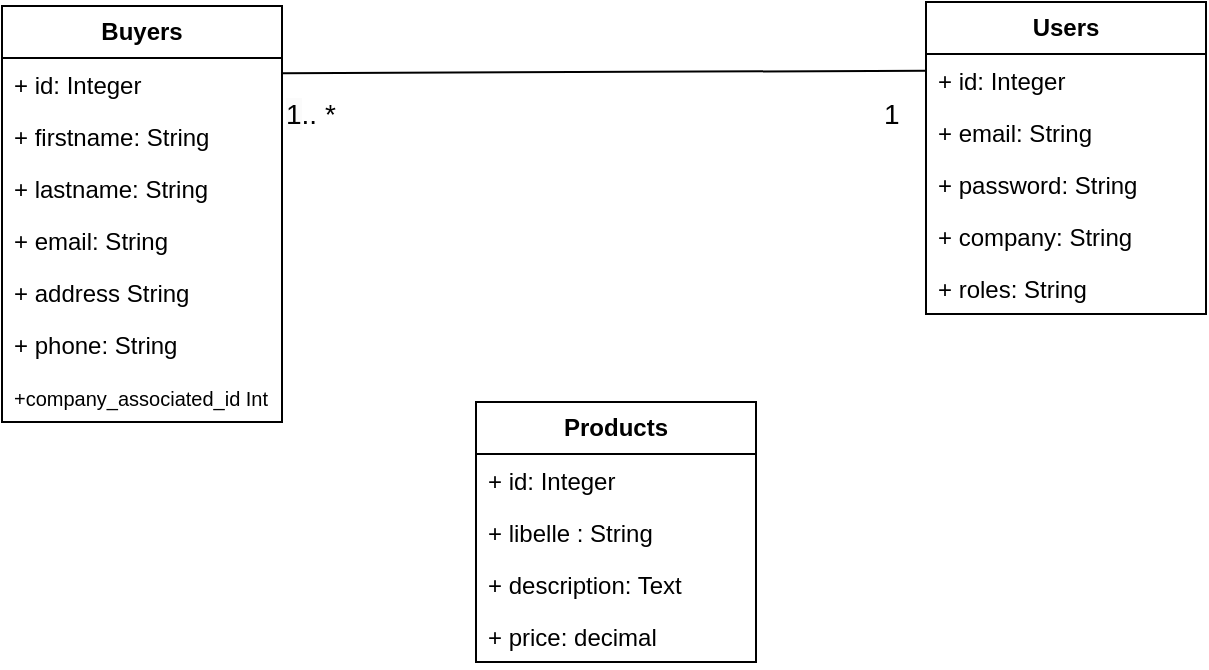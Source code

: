 <mxfile version="23.1.5" type="device">
  <diagram id="URSynZepVW6FyH8ME14U" name="Diagramme_de_classe">
    <mxGraphModel dx="655" dy="-348" grid="1" gridSize="10" guides="1" tooltips="1" connect="1" arrows="1" fold="1" page="1" pageScale="1" pageWidth="827" pageHeight="1169" math="0" shadow="0">
      <root>
        <mxCell id="0" />
        <mxCell id="1" parent="0" />
        <mxCell id="8rThmi0eeLk3g6y6085f-12" value="&lt;b&gt;Buyers&lt;/b&gt;" style="swimlane;fontStyle=0;childLayout=stackLayout;horizontal=1;startSize=26;fillColor=none;horizontalStack=0;resizeParent=1;resizeParentMax=0;resizeLast=0;collapsible=1;marginBottom=0;whiteSpace=wrap;html=1;" parent="1" vertex="1">
          <mxGeometry x="1193" y="1482" width="140" height="208" as="geometry" />
        </mxCell>
        <mxCell id="8rThmi0eeLk3g6y6085f-13" value="+ id: Integer" style="text;strokeColor=none;fillColor=none;align=left;verticalAlign=top;spacingLeft=4;spacingRight=4;overflow=hidden;rotatable=0;points=[[0,0.5],[1,0.5]];portConstraint=eastwest;whiteSpace=wrap;html=1;" parent="8rThmi0eeLk3g6y6085f-12" vertex="1">
          <mxGeometry y="26" width="140" height="26" as="geometry" />
        </mxCell>
        <mxCell id="8rThmi0eeLk3g6y6085f-14" value="+ firstname: String" style="text;strokeColor=none;fillColor=none;align=left;verticalAlign=top;spacingLeft=4;spacingRight=4;overflow=hidden;rotatable=0;points=[[0,0.5],[1,0.5]];portConstraint=eastwest;whiteSpace=wrap;html=1;" parent="8rThmi0eeLk3g6y6085f-12" vertex="1">
          <mxGeometry y="52" width="140" height="26" as="geometry" />
        </mxCell>
        <mxCell id="8rThmi0eeLk3g6y6085f-15" value="+ lastname: String" style="text;strokeColor=none;fillColor=none;align=left;verticalAlign=top;spacingLeft=4;spacingRight=4;overflow=hidden;rotatable=0;points=[[0,0.5],[1,0.5]];portConstraint=eastwest;whiteSpace=wrap;html=1;" parent="8rThmi0eeLk3g6y6085f-12" vertex="1">
          <mxGeometry y="78" width="140" height="26" as="geometry" />
        </mxCell>
        <mxCell id="8rThmi0eeLk3g6y6085f-17" value="+ email: String" style="text;strokeColor=none;fillColor=none;align=left;verticalAlign=top;spacingLeft=4;spacingRight=4;overflow=hidden;rotatable=0;points=[[0,0.5],[1,0.5]];portConstraint=eastwest;whiteSpace=wrap;html=1;" parent="8rThmi0eeLk3g6y6085f-12" vertex="1">
          <mxGeometry y="104" width="140" height="26" as="geometry" />
        </mxCell>
        <mxCell id="8rThmi0eeLk3g6y6085f-20" value="+ address String" style="text;strokeColor=none;fillColor=none;align=left;verticalAlign=top;spacingLeft=4;spacingRight=4;overflow=hidden;rotatable=0;points=[[0,0.5],[1,0.5]];portConstraint=eastwest;whiteSpace=wrap;html=1;" parent="8rThmi0eeLk3g6y6085f-12" vertex="1">
          <mxGeometry y="130" width="140" height="26" as="geometry" />
        </mxCell>
        <mxCell id="mcOFSTHc9VfAg2iL8sMB-2" value="+ phone: String" style="text;strokeColor=none;fillColor=none;align=left;verticalAlign=top;spacingLeft=4;spacingRight=4;overflow=hidden;rotatable=0;points=[[0,0.5],[1,0.5]];portConstraint=eastwest;whiteSpace=wrap;html=1;" vertex="1" parent="8rThmi0eeLk3g6y6085f-12">
          <mxGeometry y="156" width="140" height="26" as="geometry" />
        </mxCell>
        <mxCell id="Rk4xCDezYJHXoHF4e6LT-1" value="&lt;div&gt;&lt;font style=&quot;font-size: 10px;&quot;&gt;+company_associated_id Int&lt;/font&gt;&lt;/div&gt;" style="text;strokeColor=none;fillColor=none;align=left;verticalAlign=top;spacingLeft=4;spacingRight=4;overflow=hidden;rotatable=0;points=[[0,0.5],[1,0.5]];portConstraint=eastwest;whiteSpace=wrap;html=1;" parent="8rThmi0eeLk3g6y6085f-12" vertex="1">
          <mxGeometry y="182" width="140" height="26" as="geometry" />
        </mxCell>
        <mxCell id="8rThmi0eeLk3g6y6085f-30" value="&lt;b&gt;Products&lt;/b&gt;" style="swimlane;fontStyle=0;childLayout=stackLayout;horizontal=1;startSize=26;fillColor=none;horizontalStack=0;resizeParent=1;resizeParentMax=0;resizeLast=0;collapsible=1;marginBottom=0;whiteSpace=wrap;html=1;" parent="1" vertex="1">
          <mxGeometry x="1430" y="1680" width="140" height="130" as="geometry" />
        </mxCell>
        <mxCell id="8rThmi0eeLk3g6y6085f-31" value="+ id: Integer" style="text;strokeColor=none;fillColor=none;align=left;verticalAlign=top;spacingLeft=4;spacingRight=4;overflow=hidden;rotatable=0;points=[[0,0.5],[1,0.5]];portConstraint=eastwest;whiteSpace=wrap;html=1;" parent="8rThmi0eeLk3g6y6085f-30" vertex="1">
          <mxGeometry y="26" width="140" height="26" as="geometry" />
        </mxCell>
        <mxCell id="8rThmi0eeLk3g6y6085f-33" value="+ libelle : String" style="text;strokeColor=none;fillColor=none;align=left;verticalAlign=top;spacingLeft=4;spacingRight=4;overflow=hidden;rotatable=0;points=[[0,0.5],[1,0.5]];portConstraint=eastwest;whiteSpace=wrap;html=1;" parent="8rThmi0eeLk3g6y6085f-30" vertex="1">
          <mxGeometry y="52" width="140" height="26" as="geometry" />
        </mxCell>
        <mxCell id="8rThmi0eeLk3g6y6085f-34" value="&lt;font style=&quot;font-size: 12px;&quot;&gt;+ description: Text&lt;/font&gt;" style="text;strokeColor=none;fillColor=none;align=left;verticalAlign=top;spacingLeft=4;spacingRight=4;overflow=hidden;rotatable=0;points=[[0,0.5],[1,0.5]];portConstraint=eastwest;whiteSpace=wrap;html=1;" parent="8rThmi0eeLk3g6y6085f-30" vertex="1">
          <mxGeometry y="78" width="140" height="26" as="geometry" />
        </mxCell>
        <mxCell id="8rThmi0eeLk3g6y6085f-35" value="&lt;font style=&quot;font-size: 12px;&quot;&gt;+ price: decimal&lt;br&gt;&lt;/font&gt;" style="text;strokeColor=none;fillColor=none;align=left;verticalAlign=top;spacingLeft=4;spacingRight=4;overflow=hidden;rotatable=0;points=[[0,0.5],[1,0.5]];portConstraint=eastwest;whiteSpace=wrap;html=1;" parent="8rThmi0eeLk3g6y6085f-30" vertex="1">
          <mxGeometry y="104" width="140" height="26" as="geometry" />
        </mxCell>
        <mxCell id="8rThmi0eeLk3g6y6085f-41" value="&lt;b&gt;Users&lt;/b&gt;" style="swimlane;fontStyle=0;childLayout=stackLayout;horizontal=1;startSize=26;fillColor=none;horizontalStack=0;resizeParent=1;resizeParentMax=0;resizeLast=0;collapsible=1;marginBottom=0;whiteSpace=wrap;html=1;" parent="1" vertex="1">
          <mxGeometry x="1655" y="1480" width="140" height="156" as="geometry" />
        </mxCell>
        <mxCell id="8rThmi0eeLk3g6y6085f-42" value="+ id: Integer" style="text;strokeColor=none;fillColor=none;align=left;verticalAlign=top;spacingLeft=4;spacingRight=4;overflow=hidden;rotatable=0;points=[[0,0.5],[1,0.5]];portConstraint=eastwest;whiteSpace=wrap;html=1;" parent="8rThmi0eeLk3g6y6085f-41" vertex="1">
          <mxGeometry y="26" width="140" height="26" as="geometry" />
        </mxCell>
        <mxCell id="8rThmi0eeLk3g6y6085f-43" value="&lt;font style=&quot;font-size: 12px;&quot;&gt;+ email: String&lt;/font&gt;" style="text;strokeColor=none;fillColor=none;align=left;verticalAlign=top;spacingLeft=4;spacingRight=4;overflow=hidden;rotatable=0;points=[[0,0.5],[1,0.5]];portConstraint=eastwest;whiteSpace=wrap;html=1;" parent="8rThmi0eeLk3g6y6085f-41" vertex="1">
          <mxGeometry y="52" width="140" height="26" as="geometry" />
        </mxCell>
        <mxCell id="8rThmi0eeLk3g6y6085f-44" value="&lt;font style=&quot;font-size: 12px;&quot;&gt;+ password: String&lt;/font&gt;" style="text;strokeColor=none;fillColor=none;align=left;verticalAlign=top;spacingLeft=4;spacingRight=4;overflow=hidden;rotatable=0;points=[[0,0.5],[1,0.5]];portConstraint=eastwest;whiteSpace=wrap;html=1;" parent="8rThmi0eeLk3g6y6085f-41" vertex="1">
          <mxGeometry y="78" width="140" height="26" as="geometry" />
        </mxCell>
        <mxCell id="8rThmi0eeLk3g6y6085f-45" value="&lt;font style=&quot;font-size: 12px;&quot;&gt;+ company: String&lt;/font&gt;" style="text;strokeColor=none;fillColor=none;align=left;verticalAlign=top;spacingLeft=4;spacingRight=4;overflow=hidden;rotatable=0;points=[[0,0.5],[1,0.5]];portConstraint=eastwest;whiteSpace=wrap;html=1;" parent="8rThmi0eeLk3g6y6085f-41" vertex="1">
          <mxGeometry y="104" width="140" height="26" as="geometry" />
        </mxCell>
        <mxCell id="mcOFSTHc9VfAg2iL8sMB-1" value="&lt;font style=&quot;font-size: 12px;&quot;&gt;+ roles: String&lt;/font&gt;" style="text;strokeColor=none;fillColor=none;align=left;verticalAlign=top;spacingLeft=4;spacingRight=4;overflow=hidden;rotatable=0;points=[[0,0.5],[1,0.5]];portConstraint=eastwest;whiteSpace=wrap;html=1;" vertex="1" parent="8rThmi0eeLk3g6y6085f-41">
          <mxGeometry y="130" width="140" height="26" as="geometry" />
        </mxCell>
        <mxCell id="Rk4xCDezYJHXoHF4e6LT-2" value="" style="endArrow=none;html=1;rounded=0;entryX=0.003;entryY=0.322;entryDx=0;entryDy=0;entryPerimeter=0;exitX=1.001;exitY=0.293;exitDx=0;exitDy=0;exitPerimeter=0;" parent="1" source="8rThmi0eeLk3g6y6085f-13" target="8rThmi0eeLk3g6y6085f-42" edge="1">
          <mxGeometry relative="1" as="geometry">
            <mxPoint x="1240" y="1715" as="sourcePoint" />
            <mxPoint x="1357" y="1520" as="targetPoint" />
          </mxGeometry>
        </mxCell>
        <mxCell id="Rk4xCDezYJHXoHF4e6LT-3" value="" style="resizable=0;html=1;whiteSpace=wrap;align=right;verticalAlign=bottom;" parent="Rk4xCDezYJHXoHF4e6LT-2" connectable="0" vertex="1">
          <mxGeometry x="1" relative="1" as="geometry" />
        </mxCell>
        <mxCell id="Rk4xCDezYJHXoHF4e6LT-4" value="&lt;font style=&quot;font-size: 14px;&quot;&gt;&lt;span style=&quot;color: rgb(0, 0, 0); font-family: Helvetica; font-style: normal; font-variant-ligatures: normal; font-variant-caps: normal; font-weight: 400; letter-spacing: normal; text-align: right; text-indent: 0px; text-transform: none; word-spacing: 0px; -webkit-text-stroke-width: 0px; background-color: rgb(251, 251, 251); text-decoration-thickness: initial; text-decoration-style: initial; text-decoration-color: initial; float: none; display: inline !important;&quot;&gt;1&lt;/span&gt;.. *&lt;/font&gt;" style="text;whiteSpace=wrap;html=1;" parent="1" vertex="1">
          <mxGeometry x="1333" y="1521" width="60" height="40" as="geometry" />
        </mxCell>
        <mxCell id="Rk4xCDezYJHXoHF4e6LT-5" value="&lt;font style=&quot;font-size: 14px;&quot;&gt;1&lt;/font&gt;" style="text;whiteSpace=wrap;html=1;" parent="1" vertex="1">
          <mxGeometry x="1632" y="1521" width="60" height="40" as="geometry" />
        </mxCell>
      </root>
    </mxGraphModel>
  </diagram>
</mxfile>
